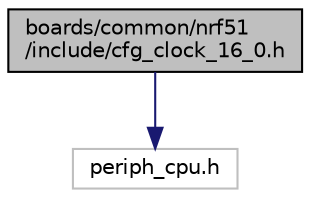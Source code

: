 digraph "boards/common/nrf51/include/cfg_clock_16_0.h"
{
 // LATEX_PDF_SIZE
  edge [fontname="Helvetica",fontsize="10",labelfontname="Helvetica",labelfontsize="10"];
  node [fontname="Helvetica",fontsize="10",shape=record];
  Node1 [label="boards/common/nrf51\l/include/cfg_clock_16_0.h",height=0.2,width=0.4,color="black", fillcolor="grey75", style="filled", fontcolor="black",tooltip="Common clock configuration for some nrf51 based boards."];
  Node1 -> Node2 [color="midnightblue",fontsize="10",style="solid",fontname="Helvetica"];
  Node2 [label="periph_cpu.h",height=0.2,width=0.4,color="grey75", fillcolor="white", style="filled",tooltip=" "];
}
